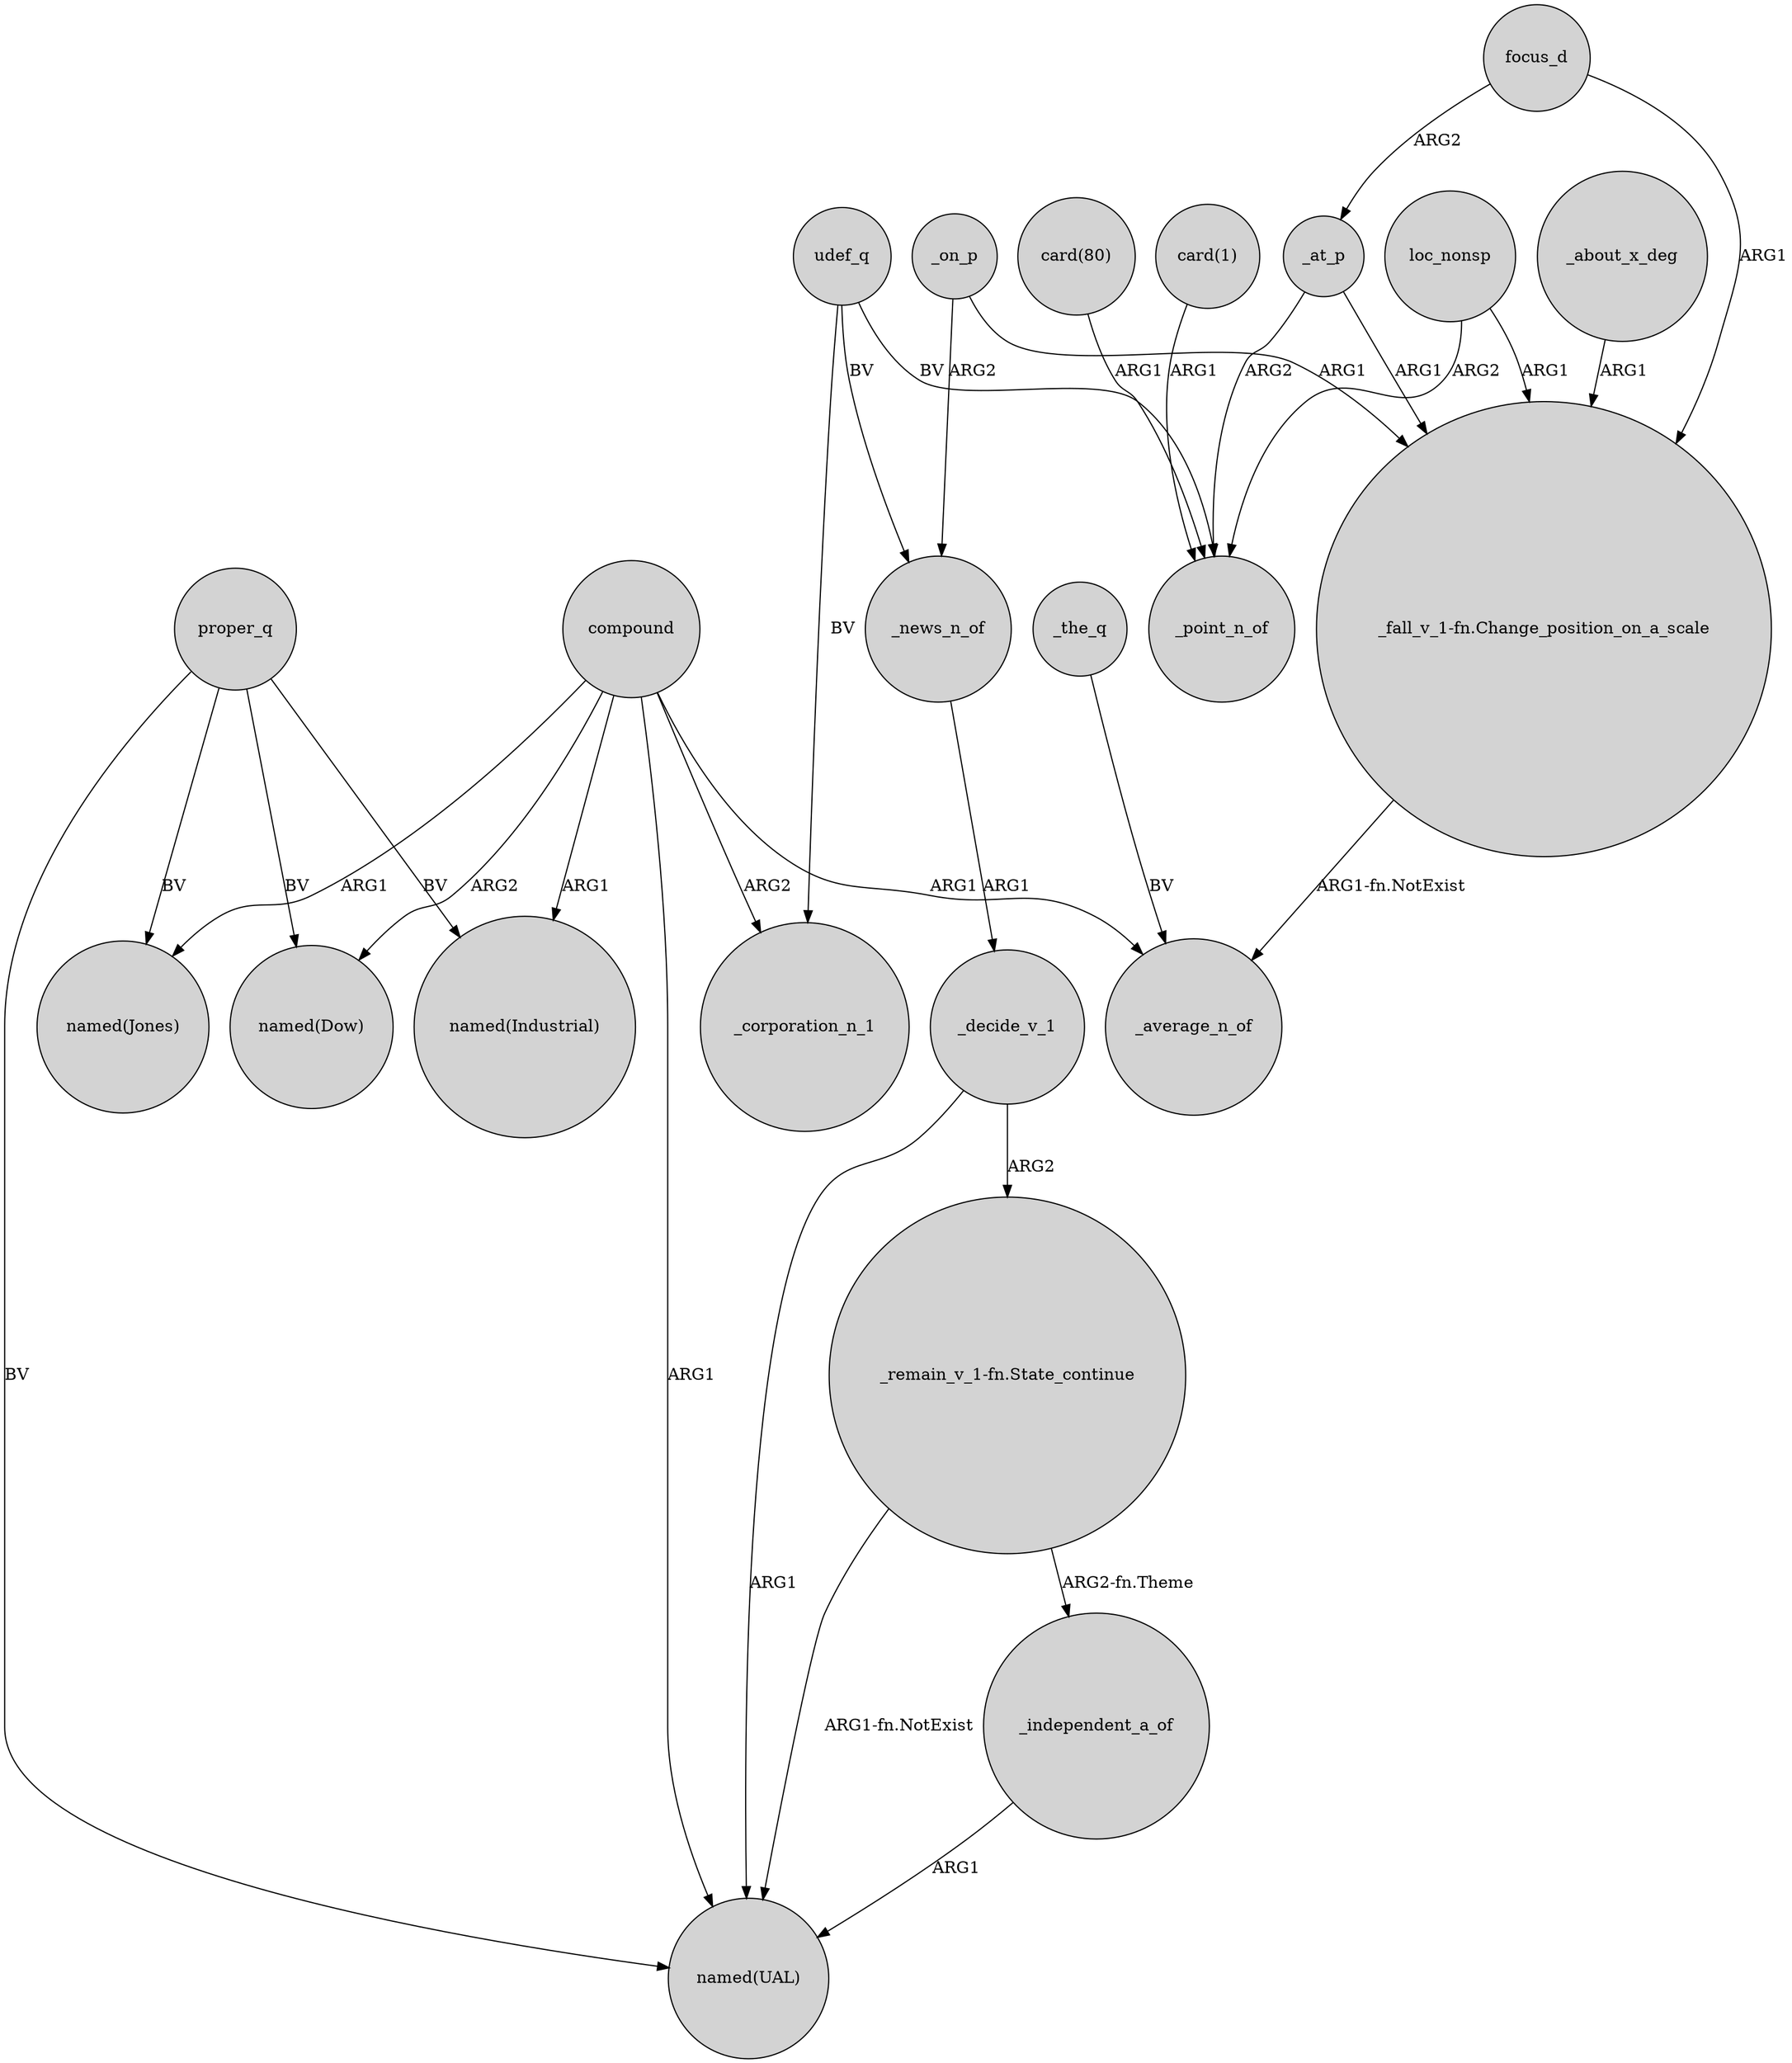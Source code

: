 digraph {
	node [shape=circle style=filled]
	compound -> "named(Industrial)" [label=ARG1]
	_independent_a_of -> "named(UAL)" [label=ARG1]
	loc_nonsp -> _point_n_of [label=ARG2]
	"_remain_v_1-fn.State_continue" -> _independent_a_of [label="ARG2-fn.Theme"]
	compound -> "named(Dow)" [label=ARG2]
	_about_x_deg -> "_fall_v_1-fn.Change_position_on_a_scale" [label=ARG1]
	"_fall_v_1-fn.Change_position_on_a_scale" -> _average_n_of [label="ARG1-fn.NotExist"]
	compound -> _corporation_n_1 [label=ARG2]
	proper_q -> "named(Dow)" [label=BV]
	focus_d -> "_fall_v_1-fn.Change_position_on_a_scale" [label=ARG1]
	loc_nonsp -> "_fall_v_1-fn.Change_position_on_a_scale" [label=ARG1]
	"card(80)" -> _point_n_of [label=ARG1]
	focus_d -> _at_p [label=ARG2]
	compound -> _average_n_of [label=ARG1]
	udef_q -> _corporation_n_1 [label=BV]
	proper_q -> "named(Industrial)" [label=BV]
	proper_q -> "named(Jones)" [label=BV]
	_on_p -> "_fall_v_1-fn.Change_position_on_a_scale" [label=ARG1]
	_the_q -> _average_n_of [label=BV]
	"card(1)" -> _point_n_of [label=ARG1]
	_news_n_of -> _decide_v_1 [label=ARG1]
	_decide_v_1 -> "named(UAL)" [label=ARG1]
	_at_p -> "_fall_v_1-fn.Change_position_on_a_scale" [label=ARG1]
	_at_p -> _point_n_of [label=ARG2]
	proper_q -> "named(UAL)" [label=BV]
	_on_p -> _news_n_of [label=ARG2]
	"_remain_v_1-fn.State_continue" -> "named(UAL)" [label="ARG1-fn.NotExist"]
	udef_q -> _news_n_of [label=BV]
	compound -> "named(Jones)" [label=ARG1]
	_decide_v_1 -> "_remain_v_1-fn.State_continue" [label=ARG2]
	compound -> "named(UAL)" [label=ARG1]
	udef_q -> _point_n_of [label=BV]
}
